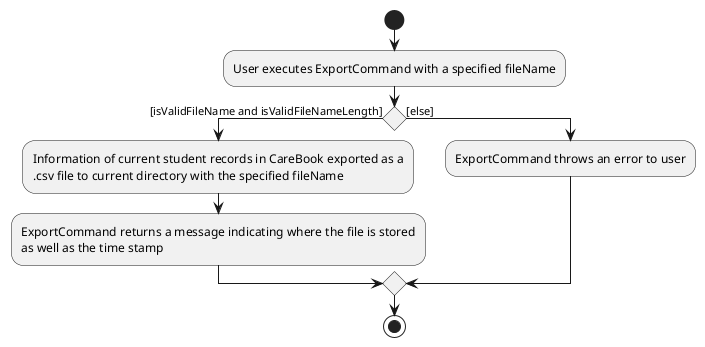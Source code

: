 @startuml
start
:User executes ExportCommand with a specified fileName;
if () then ([isValidFileName and isValidFileNameLength])
    :Information of current student records in CareBook exported as a
    .csv file to current directory with the specified fileName;
    :ExportCommand returns a message indicating where the file is stored
    as well as the time stamp;
else ([else])
:ExportCommand throws an error to user;
endif
stop
@enduml
